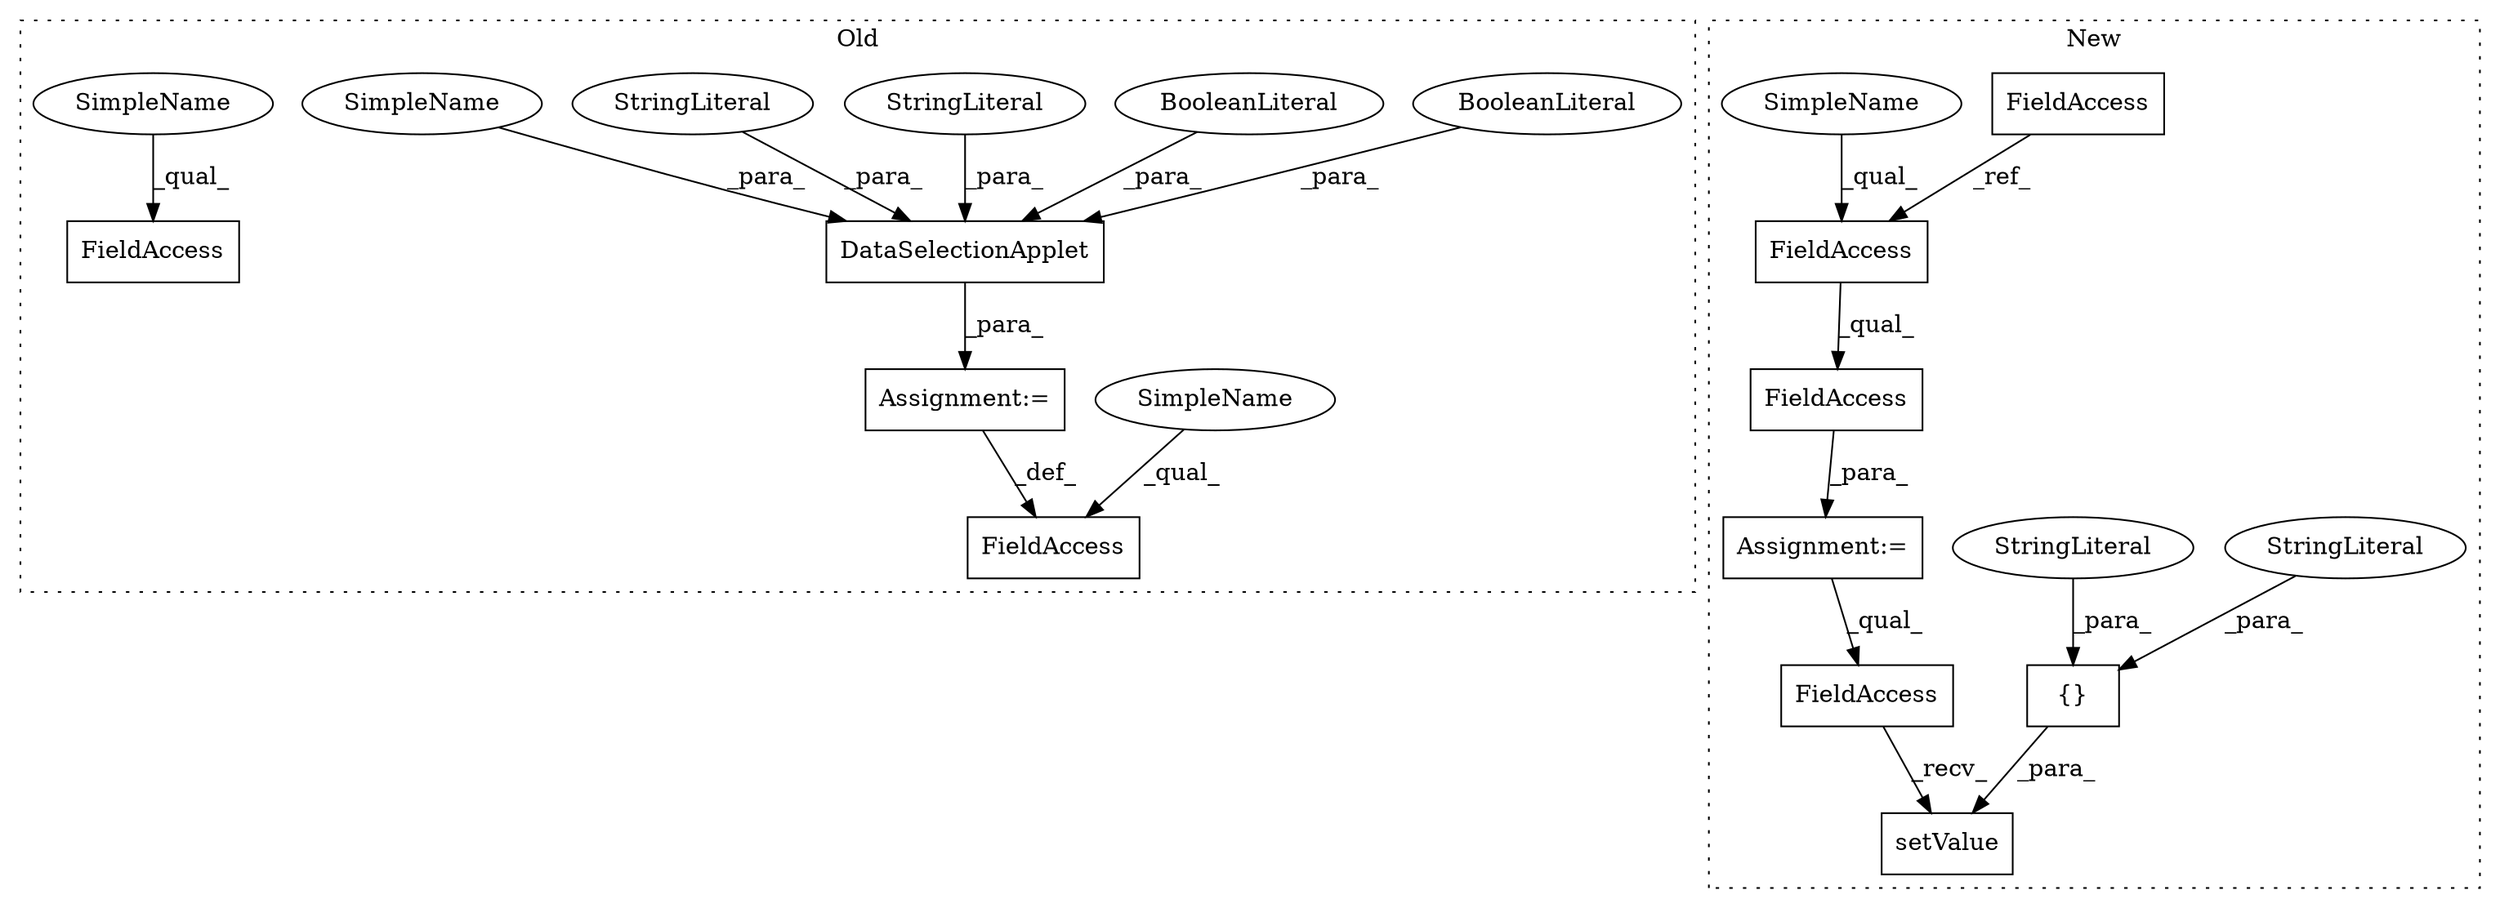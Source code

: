 digraph G {
subgraph cluster0 {
1 [label="DataSelectionApplet" a="32" s="724,784" l="20,1" shape="box"];
3 [label="BooleanLiteral" a="9" s="774" l="5" shape="ellipse"];
4 [label="BooleanLiteral" a="9" s="780" l="4" shape="ellipse"];
5 [label="StringLiteral" a="45" s="762" l="11" shape="ellipse"];
8 [label="StringLiteral" a="45" s="749" l="12" shape="ellipse"];
11 [label="Assignment:=" a="7" s="723" l="1" shape="box"];
14 [label="FieldAccess" a="22" s="696" l="27" shape="box"];
16 [label="FieldAccess" a="22" s="1072" l="13" shape="box"];
17 [label="SimpleName" a="42" s="696" l="4" shape="ellipse"];
18 [label="SimpleName" a="42" s="744" l="4" shape="ellipse"];
19 [label="SimpleName" a="42" s="1072" l="4" shape="ellipse"];
label = "Old";
style="dotted";
}
subgraph cluster1 {
2 [label="{}" a="4" s="927,959" l="1,1" shape="box"];
6 [label="StringLiteral" a="45" s="939" l="20" shape="ellipse"];
7 [label="StringLiteral" a="45" s="928" l="10" shape="ellipse"];
9 [label="setValue" a="32" s="906,960" l="9,1" shape="box"];
10 [label="FieldAccess" a="22" s="877" l="28" shape="box"];
12 [label="Assignment:=" a="7" s="829" l="1" shape="box"];
13 [label="FieldAccess" a="22" s="830" l="41" shape="box"];
15 [label="FieldAccess" a="22" s="721" l="24" shape="box"];
20 [label="FieldAccess" a="22" s="830" l="24" shape="box"];
21 [label="SimpleName" a="42" s="830" l="4" shape="ellipse"];
label = "New";
style="dotted";
}
1 -> 11 [label="_para_"];
2 -> 9 [label="_para_"];
3 -> 1 [label="_para_"];
4 -> 1 [label="_para_"];
5 -> 1 [label="_para_"];
6 -> 2 [label="_para_"];
7 -> 2 [label="_para_"];
8 -> 1 [label="_para_"];
10 -> 9 [label="_recv_"];
11 -> 14 [label="_def_"];
12 -> 10 [label="_qual_"];
13 -> 12 [label="_para_"];
15 -> 20 [label="_ref_"];
17 -> 14 [label="_qual_"];
18 -> 1 [label="_para_"];
19 -> 16 [label="_qual_"];
20 -> 13 [label="_qual_"];
21 -> 20 [label="_qual_"];
}